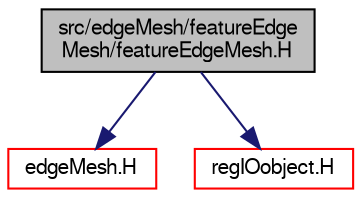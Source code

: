 digraph "src/edgeMesh/featureEdgeMesh/featureEdgeMesh.H"
{
  bgcolor="transparent";
  edge [fontname="FreeSans",fontsize="10",labelfontname="FreeSans",labelfontsize="10"];
  node [fontname="FreeSans",fontsize="10",shape=record];
  Node1 [label="src/edgeMesh/featureEdge\lMesh/featureEdgeMesh.H",height=0.2,width=0.4,color="black", fillcolor="grey75", style="filled" fontcolor="black"];
  Node1 -> Node2 [color="midnightblue",fontsize="10",style="solid",fontname="FreeSans"];
  Node2 [label="edgeMesh.H",height=0.2,width=0.4,color="red",URL="$a04528.html"];
  Node1 -> Node3 [color="midnightblue",fontsize="10",style="solid",fontname="FreeSans"];
  Node3 [label="regIOobject.H",height=0.2,width=0.4,color="red",URL="$a07374.html"];
}
